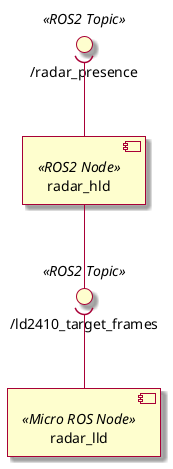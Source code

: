 @startuml component_diagram_radar_lld_hld_overview

skin rose 

component radar_lld <<Micro ROS Node>> as Radar_LLD
component radar_hld <<ROS2 Node>> as Radar_HLD
interface "/ld2410_target_frames" <<ROS2 Topic>> as provided_interface_radar_hld
interface "/radar_presence" <<ROS2 Topic>> as provided_interface_radar_presence

Radar_LLD -up-( provided_interface_radar_hld
Radar_HLD -- provided_interface_radar_hld
Radar_HLD -up-( provided_interface_radar_presence

@enduml
